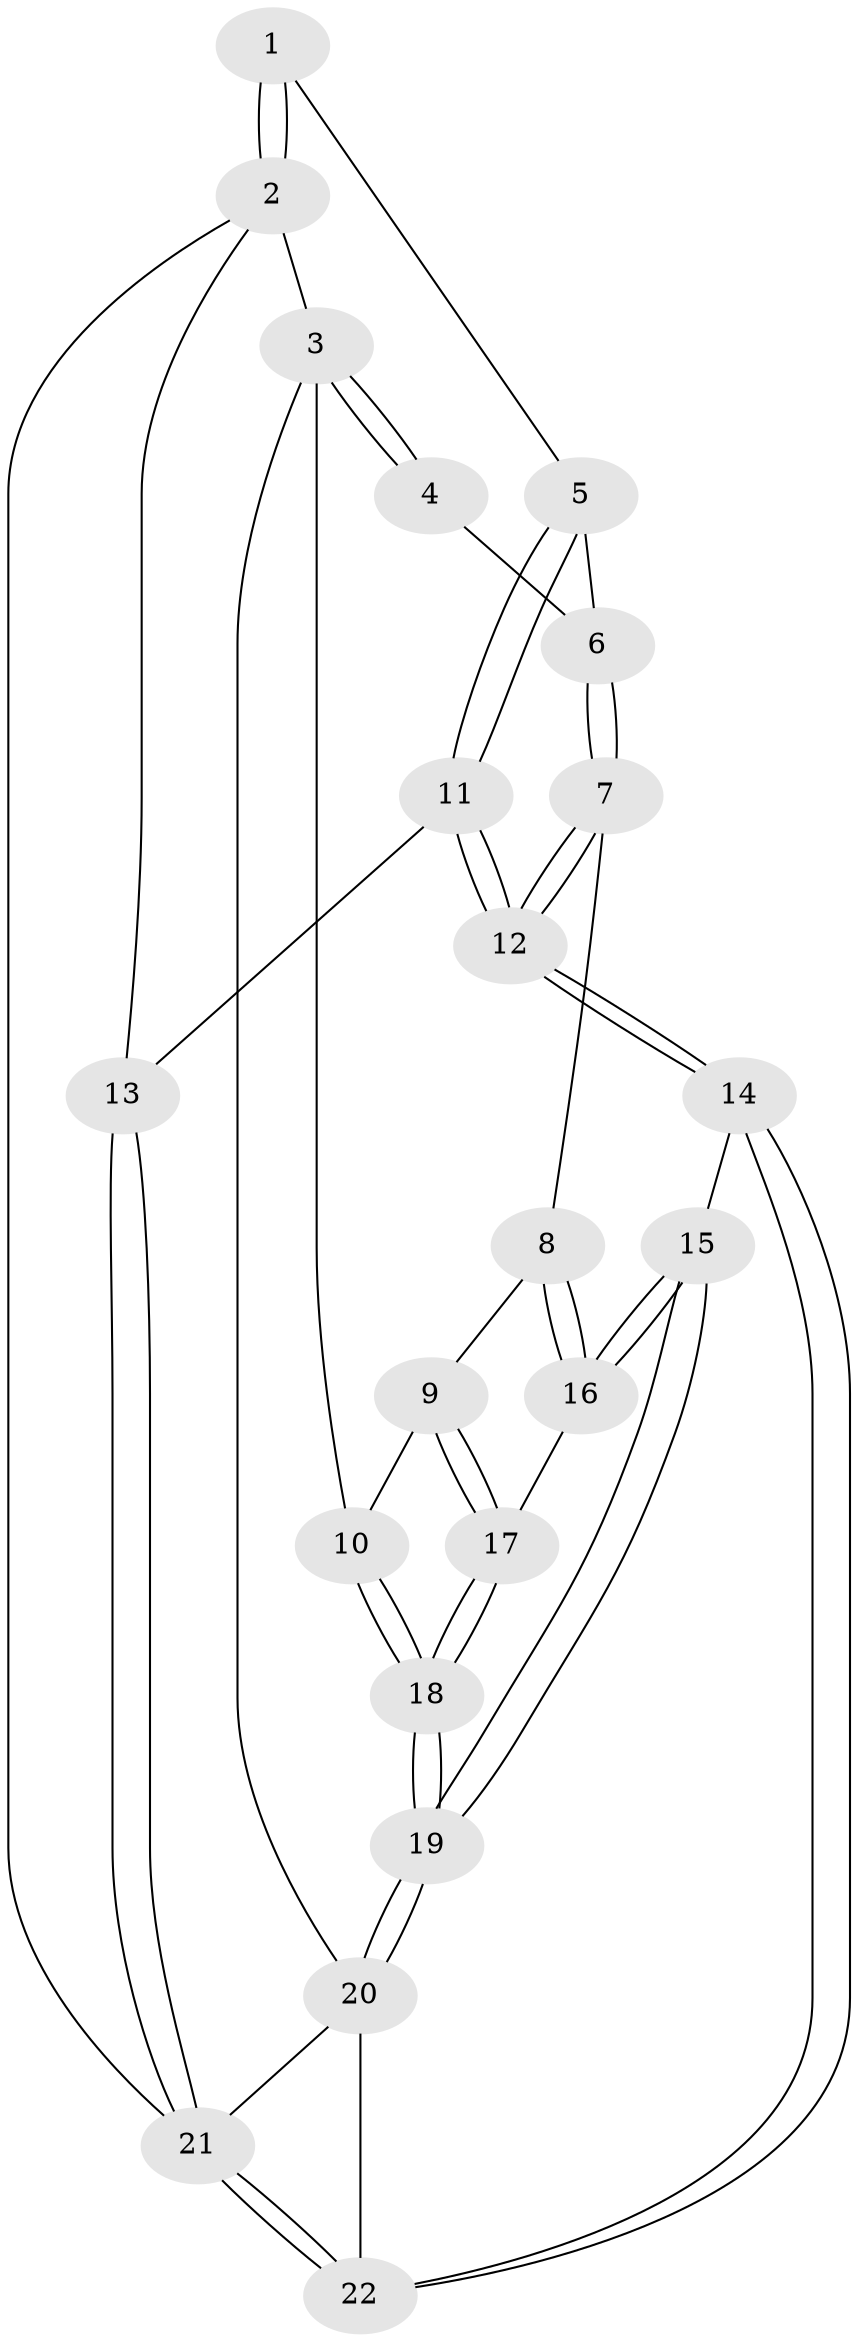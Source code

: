 // Generated by graph-tools (version 1.1) at 2025/46/02/15/25 05:46:28]
// undirected, 22 vertices, 52 edges
graph export_dot {
graph [start="1"]
  node [color=gray90,style=filled];
  1 [pos="+0.8249739939255303+0"];
  2 [pos="+1+0"];
  3 [pos="+0+0"];
  4 [pos="+0+0"];
  5 [pos="+0.6725352828759317+0.26384388369264444"];
  6 [pos="+0.4650010424114449+0.3111184065457466"];
  7 [pos="+0.29965209874716636+0.4987507627272108"];
  8 [pos="+0.15122077004927517+0.48498718275020336"];
  9 [pos="+0.1293066469018973+0.47726903670599885"];
  10 [pos="+0+0.19677369853028098"];
  11 [pos="+0.7157164504990441+0.5210742071218719"];
  12 [pos="+0.563585941251472+0.8455447128632531"];
  13 [pos="+1+0.5832040735520789"];
  14 [pos="+0.5592956851827594+0.9143347974370518"];
  15 [pos="+0.3174210295628224+0.8349403678302665"];
  16 [pos="+0.23709590581045503+0.7785498187603204"];
  17 [pos="+0.07426911460465269+0.7450658054667038"];
  18 [pos="+0+0.9781716818259948"];
  19 [pos="+0+1"];
  20 [pos="+0+1"];
  21 [pos="+1+1"];
  22 [pos="+0.5892619006631773+1"];
  1 -- 2;
  1 -- 2;
  1 -- 5;
  2 -- 3;
  2 -- 13;
  2 -- 21;
  3 -- 4;
  3 -- 4;
  3 -- 10;
  3 -- 20;
  4 -- 6;
  5 -- 6;
  5 -- 11;
  5 -- 11;
  6 -- 7;
  6 -- 7;
  7 -- 8;
  7 -- 12;
  7 -- 12;
  8 -- 9;
  8 -- 16;
  8 -- 16;
  9 -- 10;
  9 -- 17;
  9 -- 17;
  10 -- 18;
  10 -- 18;
  11 -- 12;
  11 -- 12;
  11 -- 13;
  12 -- 14;
  12 -- 14;
  13 -- 21;
  13 -- 21;
  14 -- 15;
  14 -- 22;
  14 -- 22;
  15 -- 16;
  15 -- 16;
  15 -- 19;
  15 -- 19;
  16 -- 17;
  17 -- 18;
  17 -- 18;
  18 -- 19;
  18 -- 19;
  19 -- 20;
  19 -- 20;
  20 -- 22;
  20 -- 21;
  21 -- 22;
  21 -- 22;
}
